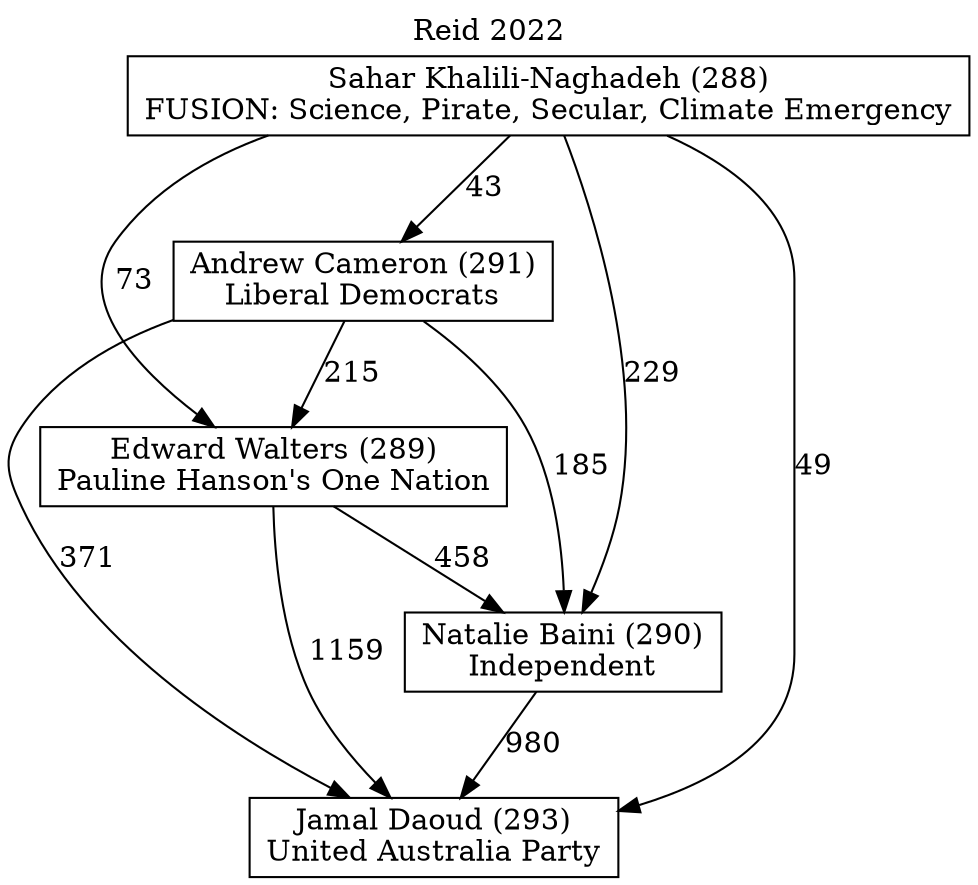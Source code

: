 // House preference flow
digraph "Jamal Daoud (293)_Reid_2022" {
	graph [label="Reid 2022" labelloc=t mclimit=10]
	node [shape=box]
	"Jamal Daoud (293)" [label="Jamal Daoud (293)
United Australia Party"]
	"Natalie Baini (290)" [label="Natalie Baini (290)
Independent"]
	"Edward Walters (289)" [label="Edward Walters (289)
Pauline Hanson's One Nation"]
	"Andrew Cameron (291)" [label="Andrew Cameron (291)
Liberal Democrats"]
	"Sahar Khalili-Naghadeh (288)" [label="Sahar Khalili-Naghadeh (288)
FUSION: Science, Pirate, Secular, Climate Emergency"]
	"Natalie Baini (290)" -> "Jamal Daoud (293)" [label=980]
	"Edward Walters (289)" -> "Natalie Baini (290)" [label=458]
	"Andrew Cameron (291)" -> "Edward Walters (289)" [label=215]
	"Sahar Khalili-Naghadeh (288)" -> "Andrew Cameron (291)" [label=43]
	"Edward Walters (289)" -> "Jamal Daoud (293)" [label=1159]
	"Andrew Cameron (291)" -> "Jamal Daoud (293)" [label=371]
	"Sahar Khalili-Naghadeh (288)" -> "Jamal Daoud (293)" [label=49]
	"Sahar Khalili-Naghadeh (288)" -> "Edward Walters (289)" [label=73]
	"Andrew Cameron (291)" -> "Natalie Baini (290)" [label=185]
	"Sahar Khalili-Naghadeh (288)" -> "Natalie Baini (290)" [label=229]
}
